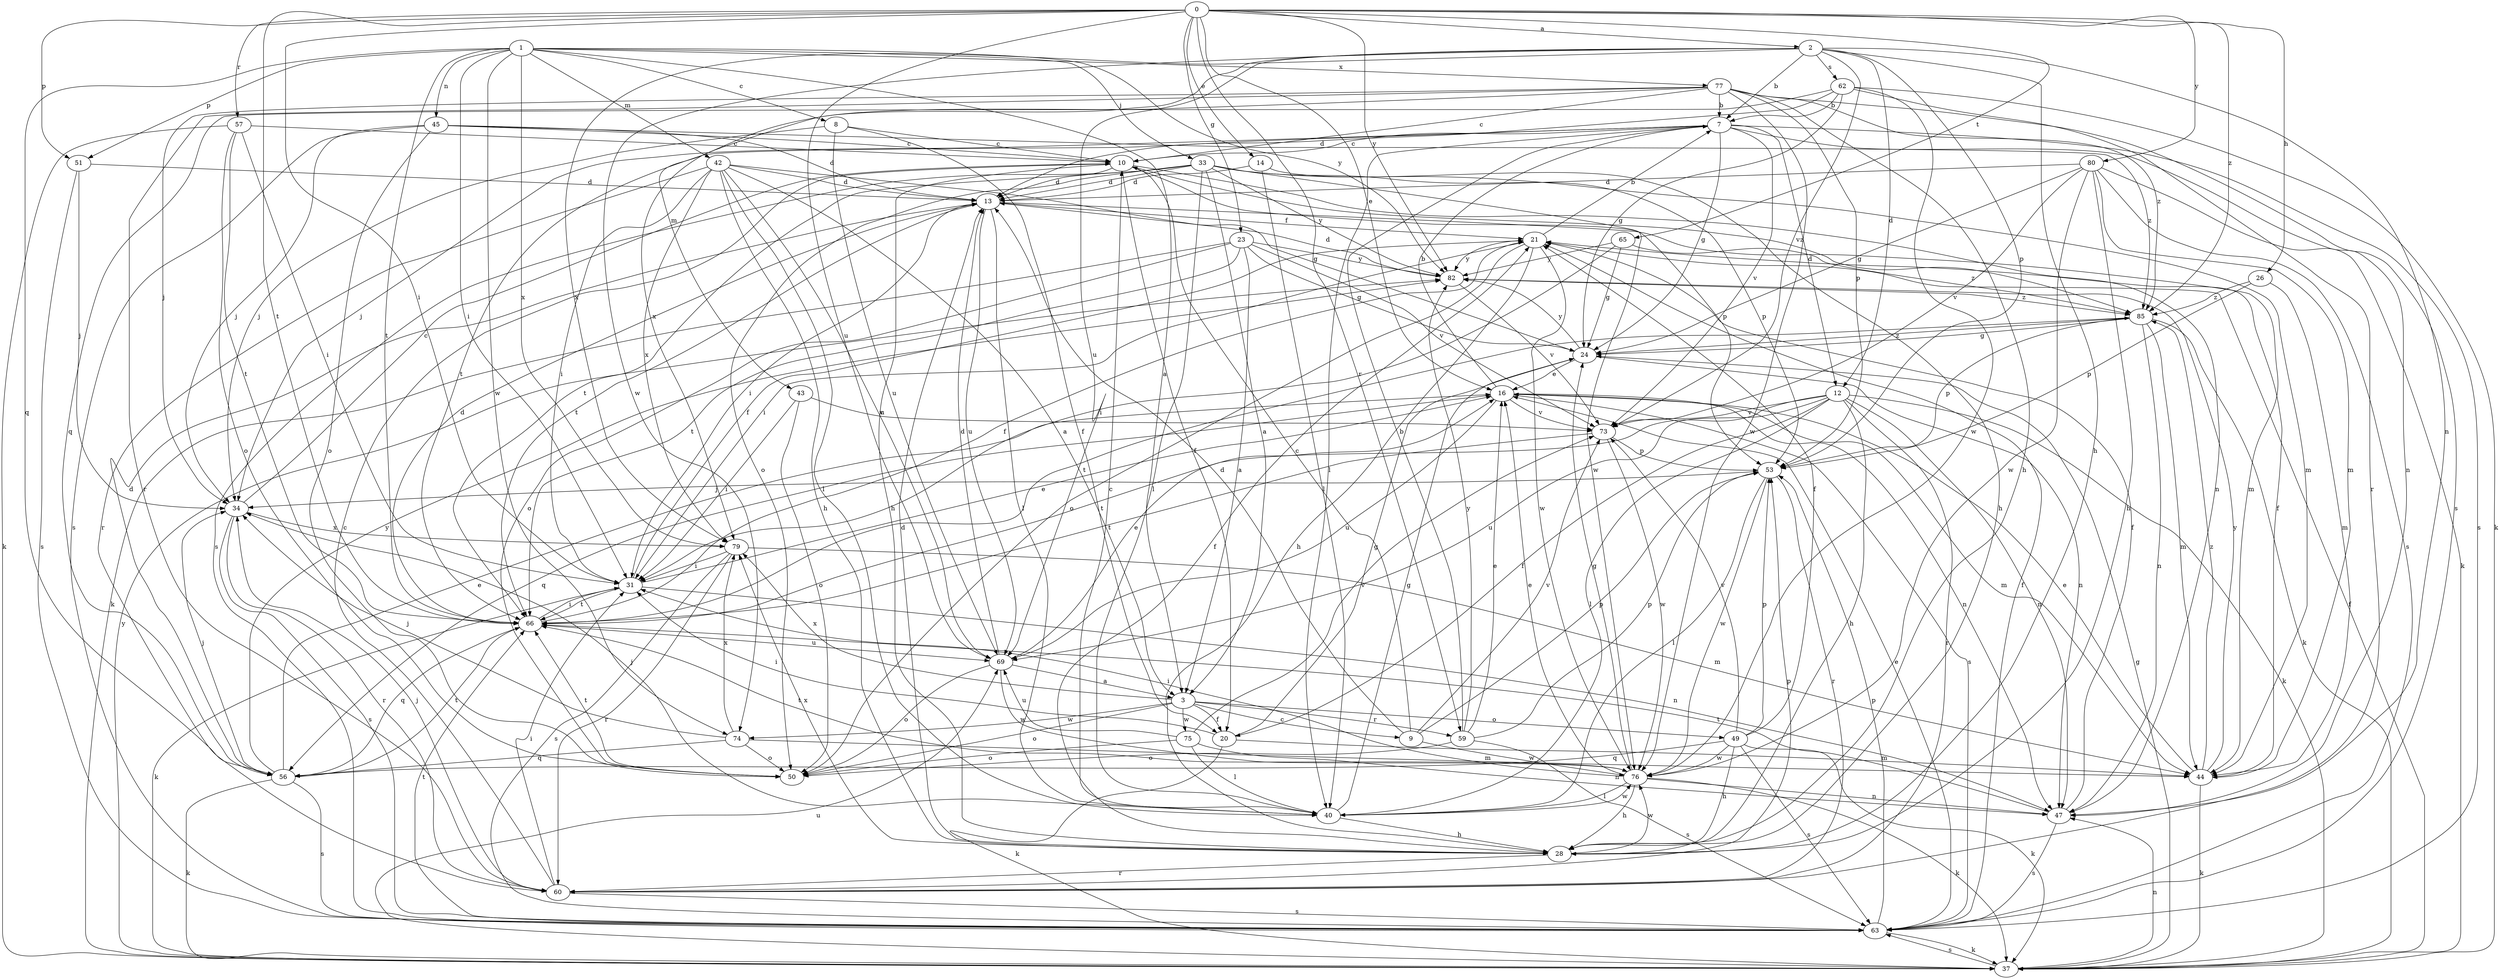 strict digraph  {
0;
1;
2;
3;
7;
8;
9;
10;
12;
13;
14;
16;
20;
21;
23;
24;
26;
28;
31;
33;
34;
37;
40;
42;
43;
44;
45;
47;
49;
50;
51;
53;
56;
57;
59;
60;
62;
63;
65;
66;
69;
73;
74;
75;
76;
77;
79;
80;
82;
85;
0 -> 2  [label=a];
0 -> 14  [label=e];
0 -> 16  [label=e];
0 -> 23  [label=g];
0 -> 26  [label=h];
0 -> 31  [label=i];
0 -> 51  [label=p];
0 -> 57  [label=r];
0 -> 59  [label=r];
0 -> 65  [label=t];
0 -> 66  [label=t];
0 -> 69  [label=u];
0 -> 80  [label=y];
0 -> 82  [label=y];
0 -> 85  [label=z];
1 -> 3  [label=a];
1 -> 8  [label=c];
1 -> 31  [label=i];
1 -> 33  [label=j];
1 -> 42  [label=m];
1 -> 45  [label=n];
1 -> 51  [label=p];
1 -> 56  [label=q];
1 -> 66  [label=t];
1 -> 74  [label=w];
1 -> 77  [label=x];
1 -> 79  [label=x];
1 -> 82  [label=y];
2 -> 7  [label=b];
2 -> 12  [label=d];
2 -> 28  [label=h];
2 -> 43  [label=m];
2 -> 47  [label=n];
2 -> 53  [label=p];
2 -> 62  [label=s];
2 -> 69  [label=u];
2 -> 73  [label=v];
2 -> 74  [label=w];
2 -> 79  [label=x];
3 -> 9  [label=c];
3 -> 20  [label=f];
3 -> 49  [label=o];
3 -> 50  [label=o];
3 -> 59  [label=r];
3 -> 74  [label=w];
3 -> 75  [label=w];
3 -> 79  [label=x];
7 -> 10  [label=c];
7 -> 12  [label=d];
7 -> 24  [label=g];
7 -> 34  [label=j];
7 -> 40  [label=l];
7 -> 47  [label=n];
7 -> 63  [label=s];
7 -> 66  [label=t];
7 -> 73  [label=v];
8 -> 10  [label=c];
8 -> 20  [label=f];
8 -> 34  [label=j];
8 -> 69  [label=u];
9 -> 10  [label=c];
9 -> 13  [label=d];
9 -> 53  [label=p];
9 -> 73  [label=v];
9 -> 76  [label=w];
10 -> 13  [label=d];
10 -> 20  [label=f];
10 -> 28  [label=h];
10 -> 47  [label=n];
10 -> 53  [label=p];
10 -> 85  [label=z];
12 -> 20  [label=f];
12 -> 28  [label=h];
12 -> 37  [label=k];
12 -> 40  [label=l];
12 -> 47  [label=n];
12 -> 60  [label=r];
12 -> 66  [label=t];
12 -> 69  [label=u];
12 -> 73  [label=v];
13 -> 21  [label=f];
13 -> 31  [label=i];
13 -> 40  [label=l];
13 -> 44  [label=m];
13 -> 66  [label=t];
13 -> 69  [label=u];
14 -> 13  [label=d];
14 -> 28  [label=h];
14 -> 40  [label=l];
16 -> 7  [label=b];
16 -> 44  [label=m];
16 -> 47  [label=n];
16 -> 56  [label=q];
16 -> 63  [label=s];
16 -> 69  [label=u];
16 -> 73  [label=v];
20 -> 24  [label=g];
20 -> 31  [label=i];
20 -> 37  [label=k];
20 -> 44  [label=m];
21 -> 7  [label=b];
21 -> 28  [label=h];
21 -> 31  [label=i];
21 -> 50  [label=o];
21 -> 76  [label=w];
21 -> 82  [label=y];
23 -> 3  [label=a];
23 -> 24  [label=g];
23 -> 37  [label=k];
23 -> 50  [label=o];
23 -> 66  [label=t];
23 -> 73  [label=v];
23 -> 82  [label=y];
24 -> 16  [label=e];
24 -> 47  [label=n];
24 -> 82  [label=y];
24 -> 85  [label=z];
26 -> 44  [label=m];
26 -> 53  [label=p];
26 -> 85  [label=z];
28 -> 13  [label=d];
28 -> 21  [label=f];
28 -> 60  [label=r];
28 -> 76  [label=w];
28 -> 79  [label=x];
31 -> 16  [label=e];
31 -> 21  [label=f];
31 -> 37  [label=k];
31 -> 47  [label=n];
31 -> 66  [label=t];
33 -> 3  [label=a];
33 -> 13  [label=d];
33 -> 40  [label=l];
33 -> 44  [label=m];
33 -> 50  [label=o];
33 -> 53  [label=p];
33 -> 63  [label=s];
33 -> 66  [label=t];
33 -> 76  [label=w];
33 -> 82  [label=y];
34 -> 10  [label=c];
34 -> 60  [label=r];
34 -> 63  [label=s];
34 -> 79  [label=x];
37 -> 21  [label=f];
37 -> 24  [label=g];
37 -> 47  [label=n];
37 -> 63  [label=s];
37 -> 69  [label=u];
37 -> 82  [label=y];
40 -> 10  [label=c];
40 -> 24  [label=g];
40 -> 28  [label=h];
40 -> 34  [label=j];
40 -> 76  [label=w];
42 -> 3  [label=a];
42 -> 13  [label=d];
42 -> 24  [label=g];
42 -> 28  [label=h];
42 -> 31  [label=i];
42 -> 40  [label=l];
42 -> 60  [label=r];
42 -> 69  [label=u];
42 -> 79  [label=x];
43 -> 31  [label=i];
43 -> 50  [label=o];
43 -> 73  [label=v];
44 -> 16  [label=e];
44 -> 21  [label=f];
44 -> 37  [label=k];
44 -> 82  [label=y];
44 -> 85  [label=z];
45 -> 10  [label=c];
45 -> 13  [label=d];
45 -> 34  [label=j];
45 -> 50  [label=o];
45 -> 63  [label=s];
45 -> 85  [label=z];
47 -> 21  [label=f];
47 -> 63  [label=s];
47 -> 66  [label=t];
49 -> 21  [label=f];
49 -> 28  [label=h];
49 -> 37  [label=k];
49 -> 53  [label=p];
49 -> 56  [label=q];
49 -> 63  [label=s];
49 -> 73  [label=v];
49 -> 76  [label=w];
50 -> 66  [label=t];
51 -> 13  [label=d];
51 -> 34  [label=j];
51 -> 63  [label=s];
53 -> 34  [label=j];
53 -> 40  [label=l];
53 -> 60  [label=r];
53 -> 76  [label=w];
56 -> 13  [label=d];
56 -> 16  [label=e];
56 -> 34  [label=j];
56 -> 37  [label=k];
56 -> 63  [label=s];
56 -> 66  [label=t];
56 -> 82  [label=y];
57 -> 10  [label=c];
57 -> 31  [label=i];
57 -> 37  [label=k];
57 -> 50  [label=o];
57 -> 66  [label=t];
59 -> 7  [label=b];
59 -> 16  [label=e];
59 -> 50  [label=o];
59 -> 53  [label=p];
59 -> 63  [label=s];
59 -> 82  [label=y];
60 -> 10  [label=c];
60 -> 31  [label=i];
60 -> 34  [label=j];
60 -> 53  [label=p];
60 -> 63  [label=s];
62 -> 7  [label=b];
62 -> 13  [label=d];
62 -> 24  [label=g];
62 -> 37  [label=k];
62 -> 56  [label=q];
62 -> 60  [label=r];
62 -> 76  [label=w];
63 -> 16  [label=e];
63 -> 21  [label=f];
63 -> 37  [label=k];
63 -> 53  [label=p];
63 -> 66  [label=t];
65 -> 24  [label=g];
65 -> 31  [label=i];
65 -> 82  [label=y];
65 -> 85  [label=z];
66 -> 13  [label=d];
66 -> 21  [label=f];
66 -> 31  [label=i];
66 -> 56  [label=q];
66 -> 69  [label=u];
69 -> 3  [label=a];
69 -> 13  [label=d];
69 -> 16  [label=e];
69 -> 50  [label=o];
69 -> 76  [label=w];
73 -> 53  [label=p];
73 -> 66  [label=t];
73 -> 76  [label=w];
74 -> 34  [label=j];
74 -> 44  [label=m];
74 -> 50  [label=o];
74 -> 56  [label=q];
74 -> 79  [label=x];
75 -> 40  [label=l];
75 -> 47  [label=n];
75 -> 50  [label=o];
75 -> 69  [label=u];
75 -> 73  [label=v];
76 -> 16  [label=e];
76 -> 24  [label=g];
76 -> 28  [label=h];
76 -> 31  [label=i];
76 -> 37  [label=k];
76 -> 40  [label=l];
76 -> 47  [label=n];
76 -> 66  [label=t];
77 -> 7  [label=b];
77 -> 10  [label=c];
77 -> 28  [label=h];
77 -> 34  [label=j];
77 -> 53  [label=p];
77 -> 60  [label=r];
77 -> 63  [label=s];
77 -> 76  [label=w];
77 -> 79  [label=x];
77 -> 85  [label=z];
79 -> 31  [label=i];
79 -> 44  [label=m];
79 -> 60  [label=r];
79 -> 63  [label=s];
80 -> 13  [label=d];
80 -> 24  [label=g];
80 -> 28  [label=h];
80 -> 37  [label=k];
80 -> 44  [label=m];
80 -> 63  [label=s];
80 -> 73  [label=v];
80 -> 76  [label=w];
82 -> 13  [label=d];
82 -> 73  [label=v];
82 -> 85  [label=z];
85 -> 24  [label=g];
85 -> 37  [label=k];
85 -> 44  [label=m];
85 -> 47  [label=n];
85 -> 53  [label=p];
85 -> 66  [label=t];
}

